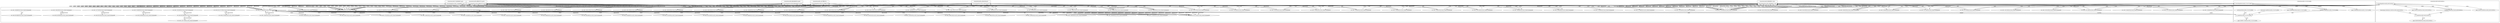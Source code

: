 digraph G {
	"10.1.80.1:48330#ServerID_OuterContainerID"->"1_fwatchdog#ServerID_76c96688d7-jrg4c"[ label="GET" ];
	"1_fwatchdog#ServerID_76c96688d7-jrg4c"->"10.1.80.1:48331#ServerID_OuterContainerID"[ label="RESPONSE" ];
	"10.1.80.1:48331#ServerID_OuterContainerID"->"1_fwatchdog#ServerID_76c96688d7-jrg4c"[ label="GET" ];
	"1_fwatchdog#ServerID_76c96688d7-jrg4c"->"10.1.80.1:48330#ServerID_OuterContainerID"[ label="RESPONSE" ];
	"10.1.80.1:33246#ServerID_OuterContainerID"->"1_fwatchdog#ServerID_6df85d7674-grtsk"[ label="GET" ];
	"1_fwatchdog#ServerID_6df85d7674-grtsk"->"10.1.80.1:33246#ServerID_OuterContainerID"[ label="RESPONSE" ];
	"10.1.80.1:33247#ServerID_OuterContainerID"->"1_fwatchdog#ServerID_6df85d7674-grtsk"[ label="GET" ];
	"1_fwatchdog#ServerID_6df85d7674-grtsk"->"10.1.80.1:33247#ServerID_OuterContainerID"[ label="RESPONSE" ];
	"10.1.80.1:38017#ServerID_OuterContainerID"->"1_fwatchdog#ServerID_8665dd9487-pw5j6"[ label="GET" ];
	"1_fwatchdog#ServerID_8665dd9487-pw5j6"->"10.1.80.1:38017#ServerID_OuterContainerID"[ label="RESPONSE" ];
	"10.1.80.1:38016#ServerID_OuterContainerID"->"1_fwatchdog#ServerID_8665dd9487-pw5j6"[ label="GET" ];
	"10.1.80.1:33214#ServerID_OuterContainerID"->"1_fwatchdog#ServerID_3113a7a2a86a"[ label="read" ];
	"1_fwatchdog#ServerID_3113a7a2a86a"->"10.1.80.1:33214#ServerID_OuterContainerID"[ label="write" ];
	"10.1.80.1:33216#ServerID_OuterContainerID"->"1_fwatchdog#ServerID_3113a7a2a86a"[ label="read" ];
	"1_fwatchdog#ServerID_3113a7a2a86a"->"10.1.80.1:33216#ServerID_OuterContainerID"[ label="write" ];
	"10.1.80.1:37984#ServerID_OuterContainerID"->"1_fwatchdog#ServerID_c5e73ff9475e"[ label="read" ];
	"10.1.80.1:37986#ServerID_OuterContainerID"->"1_fwatchdog#ServerID_c5e73ff9475e"[ label="read" ];
	"1_fwatchdog#ServerID_c5e73ff9475e"->"10.1.80.1:37986#ServerID_OuterContainerID"[ label="write" ];
	"10.1.80.1:55482#ServerID_OuterContainerID"->"1_fwatchdog#ServerID_9c632c9c841a"[ label="read" ];
	"1_fwatchdog#ServerID_c5e73ff9475e"->"10.1.80.1:37984#ServerID_OuterContainerID"[ label="write" ];
	"10.1.80.1:55484#ServerID_OuterContainerID"->"1_fwatchdog#ServerID_9c632c9c841a"[ label="read" ];
	"1_fwatchdog#ServerID_9c632c9c841a"->"10.1.80.1:55484#ServerID_OuterContainerID"[ label="write" ];
	"1_fwatchdog#ServerID_9c632c9c841a"->"10.1.80.1:55482#ServerID_OuterContainerID"[ label="write" ];
	"10.1.80.1:48331#ServerID_OuterContainerID"->"1_fwatchdog#ServerID_a29a01b54a18"[ label="read" ];
	"1_fwatchdog#ServerID_8665dd9487-pw5j6"->"10.1.80.1:38016#ServerID_OuterContainerID"[ label="RESPONSE" ];
	"10.1.80.1:55511#ServerID_OuterContainerID"->"1_fwatchdog#ServerID_5f846fd567-srhtc"[ label="GET" ];
	"1_fwatchdog#ServerID_5f846fd567-srhtc"->"10.1.80.1:55511#ServerID_OuterContainerID"[ label="RESPONSE" ];
	"10.1.80.1:55510#ServerID_OuterContainerID"->"1_fwatchdog#ServerID_5f846fd567-srhtc"[ label="GET" ];
	"1_fwatchdog#ServerID_5f846fd567-srhtc"->"10.1.80.1:55510#ServerID_OuterContainerID"[ label="RESPONSE" ];
	"10.1.80.1:48360#ServerID_OuterContainerID"->"1_fwatchdog#ServerID_76c96688d7-jrg4c"[ label="GET" ];
	"1_fwatchdog#ServerID_76c96688d7-jrg4c"->"10.1.80.1:48360#ServerID_OuterContainerID"[ label="RESPONSE" ];
	"10.1.80.1:48358#ServerID_OuterContainerID"->"1_fwatchdog#ServerID_76c96688d7-jrg4c"[ label="GET" ];
	"1_fwatchdog#ServerID_76c96688d7-jrg4c"->"10.1.80.1:48358#ServerID_OuterContainerID"[ label="RESPONSE" ];
	"10.1.80.247:50838#ServerID_OuterContainerID"->"1_fwatchdog#ServerID_6df85d7674-grtsk"[ label="POST" ];
	"1_fwatchdog#ServerID_6df85d7674-grtsk"->"gateway:8080#ServerID_OuterContainerID"[ label="POST" ];
	"1_fwatchdog#ServerID_6df85d7674-grtsk"->"10.1.80.247:8080#ServerID_OuterContainerID"[ label="POST" ];
	"10.1.80.247:45368#ServerID_OuterContainerID"->"1_fwatchdog#ServerID_5f846fd567-srhtc"[ label="POST" ];
	"1_fwatchdog#ServerID_5f846fd567-srhtc"->"10.1.80.247:45368#ServerID_OuterContainerID"[ label="RESPONSE" ];
	"10.1.80.247:8080#ServerID_OuterContainerID"->"1_fwatchdog#ServerID_6df85d7674-grtsk"[ label="RESPONSE" ];
	"gateway:8080#ServerID_OuterContainerID"->"1_fwatchdog#ServerID_6df85d7674-grtsk"[ label="RESPONSE" ];
	"1_fwatchdog#ServerID_6df85d7674-grtsk"->"10.1.80.247:50838#ServerID_OuterContainerID"[ label="RESPONSE" ];
	"10.1.80.247:50838#ServerID_OuterContainerID"->"1_fwatchdog#ServerID_6df85d7674-grtsk"[ label="POST" ];
	"1_fwatchdog#ServerID_6df85d7674-grtsk"->"gateway:8080#ServerID_OuterContainerID"[ label="POST" ];
	"1_fwatchdog#ServerID_6df85d7674-grtsk"->"10.1.80.247:8080#ServerID_OuterContainerID"[ label="POST" ];
	"10.1.80.247:45368#ServerID_OuterContainerID"->"1_fwatchdog#ServerID_5f846fd567-srhtc"[ label="POST" ];
	"1_fwatchdog#ServerID_5f846fd567-srhtc"->"10.1.80.247:45368#ServerID_OuterContainerID"[ label="RESPONSE" ];
	"10.1.80.247:8080#ServerID_OuterContainerID"->"1_fwatchdog#ServerID_6df85d7674-grtsk"[ label="RESPONSE" ];
	"gateway:8080#ServerID_OuterContainerID"->"1_fwatchdog#ServerID_6df85d7674-grtsk"[ label="RESPONSE" ];
	"1_fwatchdog#ServerID_6df85d7674-grtsk"->"10.1.80.247:50838#ServerID_OuterContainerID"[ label="RESPONSE" ];
	"10.1.80.247:50838#ServerID_OuterContainerID"->"1_fwatchdog#ServerID_6df85d7674-grtsk"[ label="POST" ];
	"1_fwatchdog#ServerID_6df85d7674-grtsk"->"gateway:8080#ServerID_OuterContainerID"[ label="POST" ];
	"1_fwatchdog#ServerID_6df85d7674-grtsk"->"10.1.80.247:8080#ServerID_OuterContainerID"[ label="POST" ];
	"10.1.80.247:45368#ServerID_OuterContainerID"->"1_fwatchdog#ServerID_5f846fd567-srhtc"[ label="POST" ];
	"1_fwatchdog#ServerID_5f846fd567-srhtc"->"10.1.80.247:45368#ServerID_OuterContainerID"[ label="RESPONSE" ];
	"10.1.80.247:8080#ServerID_OuterContainerID"->"1_fwatchdog#ServerID_6df85d7674-grtsk"[ label="RESPONSE" ];
	"gateway:8080#ServerID_OuterContainerID"->"1_fwatchdog#ServerID_6df85d7674-grtsk"[ label="RESPONSE" ];
	"1_fwatchdog#ServerID_6df85d7674-grtsk"->"10.1.80.247:50838#ServerID_OuterContainerID"[ label="RESPONSE" ];
	"10.1.80.247:50838#ServerID_OuterContainerID"->"1_fwatchdog#ServerID_6df85d7674-grtsk"[ label="POST" ];
	"1_fwatchdog#ServerID_6df85d7674-grtsk"->"gateway:8080#ServerID_OuterContainerID"[ label="POST" ];
	"1_fwatchdog#ServerID_6df85d7674-grtsk"->"10.1.80.247:8080#ServerID_OuterContainerID"[ label="POST" ];
	"10.1.80.247:45368#ServerID_OuterContainerID"->"1_fwatchdog#ServerID_5f846fd567-srhtc"[ label="POST" ];
	"1_fwatchdog#ServerID_5f846fd567-srhtc"->"10.1.80.247:45368#ServerID_OuterContainerID"[ label="RESPONSE" ];
	"gateway:8080#ServerID_OuterContainerID"->"1_fwatchdog#ServerID_6df85d7674-grtsk"[ label="RESPONSE" ];
	"10.1.80.247:8080#ServerID_OuterContainerID"->"1_fwatchdog#ServerID_6df85d7674-grtsk"[ label="RESPONSE" ];
	"1_fwatchdog#ServerID_6df85d7674-grtsk"->"10.1.80.247:50838#ServerID_OuterContainerID"[ label="RESPONSE" ];
	"10.1.80.247:50838#ServerID_OuterContainerID"->"1_fwatchdog#ServerID_6df85d7674-grtsk"[ label="POST" ];
	"1_fwatchdog#ServerID_6df85d7674-grtsk"->"gateway:8080#ServerID_OuterContainerID"[ label="POST" ];
	"1_fwatchdog#ServerID_6df85d7674-grtsk"->"10.1.80.247:8080#ServerID_OuterContainerID"[ label="POST" ];
	"10.1.80.247:45368#ServerID_OuterContainerID"->"1_fwatchdog#ServerID_5f846fd567-srhtc"[ label="POST" ];
	"1_fwatchdog#ServerID_5f846fd567-srhtc"->"10.1.80.247:45368#ServerID_OuterContainerID"[ label="RESPONSE" ];
	"10.1.80.247:8080#ServerID_OuterContainerID"->"1_fwatchdog#ServerID_6df85d7674-grtsk"[ label="RESPONSE" ];
	"gateway:8080#ServerID_OuterContainerID"->"1_fwatchdog#ServerID_6df85d7674-grtsk"[ label="RESPONSE" ];
	"1_fwatchdog#ServerID_6df85d7674-grtsk"->"10.1.80.247:50838#ServerID_OuterContainerID"[ label="RESPONSE" ];
	"10.1.80.247:50838#ServerID_OuterContainerID"->"1_fwatchdog#ServerID_6df85d7674-grtsk"[ label="POST" ];
	"1_fwatchdog#ServerID_6df85d7674-grtsk"->"gateway:8080#ServerID_OuterContainerID"[ label="POST" ];
	"1_fwatchdog#ServerID_6df85d7674-grtsk"->"10.1.80.247:8080#ServerID_OuterContainerID"[ label="POST" ];
	"10.1.80.247:45368#ServerID_OuterContainerID"->"1_fwatchdog#ServerID_5f846fd567-srhtc"[ label="POST" ];
	"1_fwatchdog#ServerID_5f846fd567-srhtc"->"10.1.80.247:45368#ServerID_OuterContainerID"[ label="RESPONSE" ];
	"10.1.80.247:8080#ServerID_OuterContainerID"->"1_fwatchdog#ServerID_6df85d7674-grtsk"[ label="RESPONSE" ];
	"gateway:8080#ServerID_OuterContainerID"->"1_fwatchdog#ServerID_6df85d7674-grtsk"[ label="RESPONSE" ];
	"1_fwatchdog#ServerID_6df85d7674-grtsk"->"10.1.80.247:50838#ServerID_OuterContainerID"[ label="RESPONSE" ];
	"10.1.80.247:50838#ServerID_OuterContainerID"->"1_fwatchdog#ServerID_6df85d7674-grtsk"[ label="POST" ];
	"1_fwatchdog#ServerID_6df85d7674-grtsk"->"gateway:8080#ServerID_OuterContainerID"[ label="POST" ];
	"1_fwatchdog#ServerID_6df85d7674-grtsk"->"10.1.80.247:8080#ServerID_OuterContainerID"[ label="POST" ];
	"10.1.80.247:45368#ServerID_OuterContainerID"->"1_fwatchdog#ServerID_5f846fd567-srhtc"[ label="POST" ];
	"1_fwatchdog#ServerID_5f846fd567-srhtc"->"10.1.80.247:45368#ServerID_OuterContainerID"[ label="RESPONSE" ];
	"10.1.80.247:8080#ServerID_OuterContainerID"->"1_fwatchdog#ServerID_6df85d7674-grtsk"[ label="RESPONSE" ];
	"gateway:8080#ServerID_OuterContainerID"->"1_fwatchdog#ServerID_6df85d7674-grtsk"[ label="RESPONSE" ];
	"1_fwatchdog#ServerID_6df85d7674-grtsk"->"10.1.80.247:50838#ServerID_OuterContainerID"[ label="RESPONSE" ];
	"10.1.80.1:33336#ServerID_OuterContainerID"->"1_fwatchdog#ServerID_6df85d7674-grtsk"[ label="GET" ];
	"1_fwatchdog#ServerID_6df85d7674-grtsk"->"10.1.80.1:33336#ServerID_OuterContainerID"[ label="RESPONSE" ];
	"10.1.80.1:33334#ServerID_OuterContainerID"->"1_fwatchdog#ServerID_6df85d7674-grtsk"[ label="GET" ];
	"1_fwatchdog#ServerID_6df85d7674-grtsk"->"10.1.80.1:33334#ServerID_OuterContainerID"[ label="RESPONSE" ];
	"10.1.80.247:50838#ServerID_OuterContainerID"->"1_fwatchdog#ServerID_6df85d7674-grtsk"[ label="POST" ];
	"1_fwatchdog#ServerID_6df85d7674-grtsk"->"gateway:8080#ServerID_OuterContainerID"[ label="POST" ];
	"1_fwatchdog#ServerID_6df85d7674-grtsk"->"10.1.80.247:8080#ServerID_OuterContainerID"[ label="POST" ];
	"10.1.80.247:45368#ServerID_OuterContainerID"->"1_fwatchdog#ServerID_5f846fd567-srhtc"[ label="POST" ];
	"1_fwatchdog#ServerID_5f846fd567-srhtc"->"10.1.80.247:45368#ServerID_OuterContainerID"[ label="RESPONSE" ];
	"10.1.80.247:8080#ServerID_OuterContainerID"->"1_fwatchdog#ServerID_6df85d7674-grtsk"[ label="RESPONSE" ];
	"gateway:8080#ServerID_OuterContainerID"->"1_fwatchdog#ServerID_6df85d7674-grtsk"[ label="RESPONSE" ];
	"1_fwatchdog#ServerID_6df85d7674-grtsk"->"10.1.80.247:50838#ServerID_OuterContainerID"[ label="RESPONSE" ];
	"10.1.80.1:38112#ServerID_OuterContainerID"->"1_fwatchdog#ServerID_8665dd9487-pw5j6"[ label="GET" ];
	"10.1.80.1:38113#ServerID_OuterContainerID"->"1_fwatchdog#ServerID_8665dd9487-pw5j6"[ label="GET" ];
	"1_fwatchdog#ServerID_8665dd9487-pw5j6"->"10.1.80.1:38112#ServerID_OuterContainerID"[ label="RESPONSE" ];
	"1_fwatchdog#ServerID_8665dd9487-pw5j6"->"10.1.80.1:38113#ServerID_OuterContainerID"[ label="RESPONSE" ];
	"10.1.80.247:50838#ServerID_OuterContainerID"->"1_fwatchdog#ServerID_6df85d7674-grtsk"[ label="POST" ];
	"1_fwatchdog#ServerID_6df85d7674-grtsk"->"gateway:8080#ServerID_OuterContainerID"[ label="POST" ];
	"1_fwatchdog#ServerID_6df85d7674-grtsk"->"10.1.80.247:8080#ServerID_OuterContainerID"[ label="POST" ];
	"10.1.80.247:45368#ServerID_OuterContainerID"->"1_fwatchdog#ServerID_5f846fd567-srhtc"[ label="POST" ];
	"1_fwatchdog#ServerID_5f846fd567-srhtc"->"10.1.80.247:45368#ServerID_OuterContainerID"[ label="RESPONSE" ];
	"10.1.80.247:8080#ServerID_OuterContainerID"->"1_fwatchdog#ServerID_6df85d7674-grtsk"[ label="RESPONSE" ];
	"gateway:8080#ServerID_OuterContainerID"->"1_fwatchdog#ServerID_6df85d7674-grtsk"[ label="RESPONSE" ];
	"1_fwatchdog#ServerID_6df85d7674-grtsk"->"10.1.80.247:50838#ServerID_OuterContainerID"[ label="RESPONSE" ];
	"10.1.80.247:50838#ServerID_OuterContainerID"->"1_fwatchdog#ServerID_6df85d7674-grtsk"[ label="POST" ];
	"1_fwatchdog#ServerID_6df85d7674-grtsk"->"gateway:8080#ServerID_OuterContainerID"[ label="POST" ];
	"1_fwatchdog#ServerID_6df85d7674-grtsk"->"10.1.80.247:8080#ServerID_OuterContainerID"[ label="POST" ];
	"10.1.80.247:45368#ServerID_OuterContainerID"->"1_fwatchdog#ServerID_5f846fd567-srhtc"[ label="POST" ];
	"1_fwatchdog#ServerID_5f846fd567-srhtc"->"10.1.80.247:45368#ServerID_OuterContainerID"[ label="RESPONSE" ];
	"10.1.80.247:8080#ServerID_OuterContainerID"->"1_fwatchdog#ServerID_6df85d7674-grtsk"[ label="RESPONSE" ];
	"gateway:8080#ServerID_OuterContainerID"->"1_fwatchdog#ServerID_6df85d7674-grtsk"[ label="RESPONSE" ];
	"1_fwatchdog#ServerID_6df85d7674-grtsk"->"10.1.80.247:50838#ServerID_OuterContainerID"[ label="RESPONSE" ];
	"10.1.80.247:50838#ServerID_OuterContainerID"->"1_fwatchdog#ServerID_6df85d7674-grtsk"[ label="POST" ];
	"1_fwatchdog#ServerID_6df85d7674-grtsk"->"gateway:8080#ServerID_OuterContainerID"[ label="POST" ];
	"1_fwatchdog#ServerID_6df85d7674-grtsk"->"10.1.80.247:8080#ServerID_OuterContainerID"[ label="POST" ];
	"10.1.80.247:45368#ServerID_OuterContainerID"->"1_fwatchdog#ServerID_5f846fd567-srhtc"[ label="POST" ];
	"1_fwatchdog#ServerID_5f846fd567-srhtc"->"10.1.80.247:45368#ServerID_OuterContainerID"[ label="RESPONSE" ];
	"10.1.80.247:8080#ServerID_OuterContainerID"->"1_fwatchdog#ServerID_6df85d7674-grtsk"[ label="RESPONSE" ];
	"gateway:8080#ServerID_OuterContainerID"->"1_fwatchdog#ServerID_6df85d7674-grtsk"[ label="RESPONSE" ];
	"1_fwatchdog#ServerID_6df85d7674-grtsk"->"10.1.80.247:50838#ServerID_OuterContainerID"[ label="RESPONSE" ];
	"10.1.80.1:55632#ServerID_OuterContainerID"->"1_fwatchdog#ServerID_5f846fd567-srhtc"[ label="GET" ];
	"10.1.80.1:55630#ServerID_OuterContainerID"->"1_fwatchdog#ServerID_5f846fd567-srhtc"[ label="GET" ];
	"1_fwatchdog#ServerID_5f846fd567-srhtc"->"10.1.80.1:55632#ServerID_OuterContainerID"[ label="RESPONSE" ];
	"1_fwatchdog#ServerID_5f846fd567-srhtc"->"10.1.80.1:55630#ServerID_OuterContainerID"[ label="RESPONSE" ];
	"10.1.80.247:50838#ServerID_OuterContainerID"->"1_fwatchdog#ServerID_6df85d7674-grtsk"[ label="POST" ];
	"1_fwatchdog#ServerID_6df85d7674-grtsk"->"gateway:8080#ServerID_OuterContainerID"[ label="POST" ];
	"1_fwatchdog#ServerID_6df85d7674-grtsk"->"10.1.80.247:8080#ServerID_OuterContainerID"[ label="POST" ];
	"10.1.80.247:45368#ServerID_OuterContainerID"->"1_fwatchdog#ServerID_5f846fd567-srhtc"[ label="POST" ];
	"1_fwatchdog#ServerID_5f846fd567-srhtc"->"10.1.80.247:45368#ServerID_OuterContainerID"[ label="RESPONSE" ];
	"10.1.80.247:8080#ServerID_OuterContainerID"->"1_fwatchdog#ServerID_6df85d7674-grtsk"[ label="RESPONSE" ];
	"gateway:8080#ServerID_OuterContainerID"->"1_fwatchdog#ServerID_6df85d7674-grtsk"[ label="RESPONSE" ];
	"1_fwatchdog#ServerID_6df85d7674-grtsk"->"10.1.80.247:50838#ServerID_OuterContainerID"[ label="RESPONSE" ];
	"10.1.80.247:50838#ServerID_OuterContainerID"->"1_fwatchdog#ServerID_6df85d7674-grtsk"[ label="POST" ];
	"1_fwatchdog#ServerID_6df85d7674-grtsk"->"gateway:8080#ServerID_OuterContainerID"[ label="POST" ];
	"1_fwatchdog#ServerID_6df85d7674-grtsk"->"10.1.80.247:8080#ServerID_OuterContainerID"[ label="POST" ];
	"10.1.80.247:45368#ServerID_OuterContainerID"->"1_fwatchdog#ServerID_5f846fd567-srhtc"[ label="POST" ];
	"1_fwatchdog#ServerID_5f846fd567-srhtc"->"10.1.80.247:45368#ServerID_OuterContainerID"[ label="RESPONSE" ];
	"10.1.80.247:8080#ServerID_OuterContainerID"->"1_fwatchdog#ServerID_6df85d7674-grtsk"[ label="RESPONSE" ];
	"gateway:8080#ServerID_OuterContainerID"->"1_fwatchdog#ServerID_6df85d7674-grtsk"[ label="RESPONSE" ];
	"1_fwatchdog#ServerID_6df85d7674-grtsk"->"10.1.80.247:50838#ServerID_OuterContainerID"[ label="RESPONSE" ];
	"10.1.80.247:50838#ServerID_OuterContainerID"->"1_fwatchdog#ServerID_6df85d7674-grtsk"[ label="POST" ];
	"1_fwatchdog#ServerID_6df85d7674-grtsk"->"gateway:8080#ServerID_OuterContainerID"[ label="POST" ];
	"1_fwatchdog#ServerID_6df85d7674-grtsk"->"10.1.80.247:8080#ServerID_OuterContainerID"[ label="POST" ];
	"10.1.80.247:45368#ServerID_OuterContainerID"->"1_fwatchdog#ServerID_5f846fd567-srhtc"[ label="POST" ];
	"1_fwatchdog#ServerID_5f846fd567-srhtc"->"10.1.80.247:45368#ServerID_OuterContainerID"[ label="RESPONSE" ];
	"10.1.80.247:8080#ServerID_OuterContainerID"->"1_fwatchdog#ServerID_6df85d7674-grtsk"[ label="RESPONSE" ];
	"gateway:8080#ServerID_OuterContainerID"->"1_fwatchdog#ServerID_6df85d7674-grtsk"[ label="RESPONSE" ];
	"1_fwatchdog#ServerID_6df85d7674-grtsk"->"10.1.80.247:50838#ServerID_OuterContainerID"[ label="RESPONSE" ];
	"10.1.80.247:50838#ServerID_OuterContainerID"->"1_fwatchdog#ServerID_6df85d7674-grtsk"[ label="POST" ];
	"1_fwatchdog#ServerID_6df85d7674-grtsk"->"gateway:8080#ServerID_OuterContainerID"[ label="POST" ];
	"1_fwatchdog#ServerID_6df85d7674-grtsk"->"10.1.80.247:8080#ServerID_OuterContainerID"[ label="POST" ];
	"10.1.80.247:45368#ServerID_OuterContainerID"->"1_fwatchdog#ServerID_5f846fd567-srhtc"[ label="POST" ];
	"1_fwatchdog#ServerID_5f846fd567-srhtc"->"10.1.80.247:45368#ServerID_OuterContainerID"[ label="RESPONSE" ];
	"10.1.80.247:8080#ServerID_OuterContainerID"->"1_fwatchdog#ServerID_6df85d7674-grtsk"[ label="RESPONSE" ];
	"gateway:8080#ServerID_OuterContainerID"->"1_fwatchdog#ServerID_6df85d7674-grtsk"[ label="RESPONSE" ];
	"1_fwatchdog#ServerID_6df85d7674-grtsk"->"10.1.80.247:50838#ServerID_OuterContainerID"[ label="RESPONSE" ];
	"10.1.80.1:48515#ServerID_OuterContainerID"->"1_fwatchdog#ServerID_76c96688d7-jrg4c"[ label="GET" ];
	"10.1.80.1:48514#ServerID_OuterContainerID"->"1_fwatchdog#ServerID_76c96688d7-jrg4c"[ label="GET" ];
	"1_fwatchdog#ServerID_76c96688d7-jrg4c"->"10.1.80.1:48514#ServerID_OuterContainerID"[ label="RESPONSE" ];
	"1_fwatchdog#ServerID_76c96688d7-jrg4c"->"10.1.80.1:48515#ServerID_OuterContainerID"[ label="RESPONSE" ];
	"10.1.80.247:50838#ServerID_OuterContainerID"->"1_fwatchdog#ServerID_6df85d7674-grtsk"[ label="POST" ];
	"1_fwatchdog#ServerID_6df85d7674-grtsk"->"gateway:8080#ServerID_OuterContainerID"[ label="POST" ];
	"1_fwatchdog#ServerID_6df85d7674-grtsk"->"10.1.80.247:8080#ServerID_OuterContainerID"[ label="POST" ];
	"10.1.80.247:45368#ServerID_OuterContainerID"->"1_fwatchdog#ServerID_5f846fd567-srhtc"[ label="POST" ];
	"1_fwatchdog#ServerID_5f846fd567-srhtc"->"10.1.80.247:45368#ServerID_OuterContainerID"[ label="RESPONSE" ];
	"10.1.80.247:8080#ServerID_OuterContainerID"->"1_fwatchdog#ServerID_6df85d7674-grtsk"[ label="RESPONSE" ];
	"gateway:8080#ServerID_OuterContainerID"->"1_fwatchdog#ServerID_6df85d7674-grtsk"[ label="RESPONSE" ];
	"1_fwatchdog#ServerID_6df85d7674-grtsk"->"10.1.80.247:50838#ServerID_OuterContainerID"[ label="RESPONSE" ];
	"10.1.80.247:50838#ServerID_OuterContainerID"->"1_fwatchdog#ServerID_6df85d7674-grtsk"[ label="POST" ];
	"1_fwatchdog#ServerID_6df85d7674-grtsk"->"gateway:8080#ServerID_OuterContainerID"[ label="POST" ];
	"1_fwatchdog#ServerID_6df85d7674-grtsk"->"10.1.80.247:8080#ServerID_OuterContainerID"[ label="POST" ];
	"10.1.80.247:45368#ServerID_OuterContainerID"->"1_fwatchdog#ServerID_5f846fd567-srhtc"[ label="POST" ];
	"1_fwatchdog#ServerID_5f846fd567-srhtc"->"10.1.80.247:45368#ServerID_OuterContainerID"[ label="RESPONSE" ];
	"10.1.80.247:8080#ServerID_OuterContainerID"->"1_fwatchdog#ServerID_6df85d7674-grtsk"[ label="RESPONSE" ];
	"gateway:8080#ServerID_OuterContainerID"->"1_fwatchdog#ServerID_6df85d7674-grtsk"[ label="RESPONSE" ];
	"1_fwatchdog#ServerID_6df85d7674-grtsk"->"10.1.80.247:50838#ServerID_OuterContainerID"[ label="RESPONSE" ];
	"10.1.80.247:50838#ServerID_OuterContainerID"->"1_fwatchdog#ServerID_6df85d7674-grtsk"[ label="POST" ];
	"1_fwatchdog#ServerID_6df85d7674-grtsk"->"gateway:8080#ServerID_OuterContainerID"[ label="POST" ];
	"1_fwatchdog#ServerID_6df85d7674-grtsk"->"10.1.80.247:8080#ServerID_OuterContainerID"[ label="POST" ];
	"10.1.80.247:45368#ServerID_OuterContainerID"->"1_fwatchdog#ServerID_5f846fd567-srhtc"[ label="POST" ];
	"1_fwatchdog#ServerID_5f846fd567-srhtc"->"10.1.80.247:45368#ServerID_OuterContainerID"[ label="RESPONSE" ];
	"10.1.80.247:8080#ServerID_OuterContainerID"->"1_fwatchdog#ServerID_6df85d7674-grtsk"[ label="RESPONSE" ];
	"gateway:8080#ServerID_OuterContainerID"->"1_fwatchdog#ServerID_6df85d7674-grtsk"[ label="RESPONSE" ];
	"1_fwatchdog#ServerID_6df85d7674-grtsk"->"10.1.80.247:50838#ServerID_OuterContainerID"[ label="RESPONSE" ];
	"10.1.80.247:50838#ServerID_OuterContainerID"->"1_fwatchdog#ServerID_6df85d7674-grtsk"[ label="POST" ];
	"1_fwatchdog#ServerID_6df85d7674-grtsk"->"gateway:8080#ServerID_OuterContainerID"[ label="POST" ];
	"1_fwatchdog#ServerID_6df85d7674-grtsk"->"10.1.80.247:8080#ServerID_OuterContainerID"[ label="POST" ];
	"10.1.80.247:45368#ServerID_OuterContainerID"->"1_fwatchdog#ServerID_5f846fd567-srhtc"[ label="POST" ];
	"1_fwatchdog#ServerID_5f846fd567-srhtc"->"10.1.80.247:45368#ServerID_OuterContainerID"[ label="RESPONSE" ];
	"10.1.80.247:8080#ServerID_OuterContainerID"->"1_fwatchdog#ServerID_6df85d7674-grtsk"[ label="RESPONSE" ];
	"gateway:8080#ServerID_OuterContainerID"->"1_fwatchdog#ServerID_6df85d7674-grtsk"[ label="RESPONSE" ];
	"1_fwatchdog#ServerID_6df85d7674-grtsk"->"10.1.80.247:50838#ServerID_OuterContainerID"[ label="RESPONSE" ];
	"10.1.80.1:33462#ServerID_OuterContainerID"->"1_fwatchdog#ServerID_6df85d7674-grtsk"[ label="GET" ];
	"10.1.80.1:33464#ServerID_OuterContainerID"->"1_fwatchdog#ServerID_6df85d7674-grtsk"[ label="GET" ];
	"1_fwatchdog#ServerID_6df85d7674-grtsk"->"10.1.80.1:33462#ServerID_OuterContainerID"[ label="RESPONSE" ];
	"1_fwatchdog#ServerID_6df85d7674-grtsk"->"10.1.80.1:33464#ServerID_OuterContainerID"[ label="RESPONSE" ];
	"1_fwatchdog#ServerID_8665dd9487-pw5j6"->"10.1.80.1:38233#ServerID_OuterContainerID"[ label="RESPONSE" ];
	"10.1.80.1:38233#ServerID_OuterContainerID"->"1_fwatchdog#ServerID_8665dd9487-pw5j6"[ label="GET" ];
	"10.1.80.1:38232#ServerID_OuterContainerID"->"1_fwatchdog#ServerID_8665dd9487-pw5j6"[ label="GET" ];
	"1_fwatchdog#ServerID_8665dd9487-pw5j6"->"10.1.80.1:38232#ServerID_OuterContainerID"[ label="RESPONSE" ];
	"10.1.80.1:55730#ServerID_OuterContainerID"->"1_fwatchdog#ServerID_5f846fd567-srhtc"[ label="GET" ];
	"1_fwatchdog#ServerID_5f846fd567-srhtc"->"10.1.80.1:55730#ServerID_OuterContainerID"[ label="RESPONSE" ];
	"10.1.80.1:55728#ServerID_OuterContainerID"->"1_fwatchdog#ServerID_5f846fd567-srhtc"[ label="GET" ];
	"1_fwatchdog#ServerID_5f846fd567-srhtc"->"10.1.80.1:55728#ServerID_OuterContainerID"[ label="RESPONSE" ];
	"10.1.80.1:48580#ServerID_OuterContainerID"->"1_fwatchdog#ServerID_76c96688d7-jrg4c"[ label="GET" ];
	"1_fwatchdog#ServerID_76c96688d7-jrg4c"->"10.1.80.1:48580#ServerID_OuterContainerID"[ label="RESPONSE" ];
	"10.1.80.1:48581#ServerID_OuterContainerID"->"1_fwatchdog#ServerID_76c96688d7-jrg4c"[ label="GET" ];
	"1_fwatchdog#ServerID_76c96688d7-jrg4c"->"10.1.80.1:48581#ServerID_OuterContainerID"[ label="RESPONSE" ];
	"10.1.80.1:33490#ServerID_OuterContainerID"->"1_fwatchdog#ServerID_6df85d7674-grtsk"[ label="GET" ];
	"1_fwatchdog#ServerID_6df85d7674-grtsk"->"10.1.80.1:33490#ServerID_OuterContainerID"[ label="RESPONSE" ];
	"10.1.80.1:33491#ServerID_OuterContainerID"->"1_fwatchdog#ServerID_6df85d7674-grtsk"[ label="GET" ];
	"1_fwatchdog#ServerID_6df85d7674-grtsk"->"10.1.80.1:33491#ServerID_OuterContainerID"[ label="RESPONSE" ];
	"10.1.80.1:38260#ServerID_OuterContainerID"->"1_fwatchdog#ServerID_8665dd9487-pw5j6"[ label="GET" ];
	"1_fwatchdog#ServerID_8665dd9487-pw5j6"->"10.1.80.1:38260#ServerID_OuterContainerID"[ label="RESPONSE" ];
	"10.1.80.1:38261#ServerID_OuterContainerID"->"1_fwatchdog#ServerID_8665dd9487-pw5j6"[ label="GET" ];
	"1_fwatchdog#ServerID_8665dd9487-pw5j6"->"10.1.80.1:38261#ServerID_OuterContainerID"[ label="RESPONSE" ];
	"10.1.80.1:55754#ServerID_OuterContainerID"->"1_fwatchdog#ServerID_5f846fd567-srhtc"[ label="GET" ];
	"10.1.80.1:55755#ServerID_OuterContainerID"->"1_fwatchdog#ServerID_5f846fd567-srhtc"[ label="GET" ];
	"1_fwatchdog#ServerID_5f846fd567-srhtc"->"10.1.80.1:55755#ServerID_OuterContainerID"[ label="RESPONSE" ];
	"1_fwatchdog#ServerID_5f846fd567-srhtc"->"10.1.80.1:55754#ServerID_OuterContainerID"[ label="RESPONSE" ];
	"10.1.80.1:48602#ServerID_OuterContainerID"->"1_fwatchdog#ServerID_76c96688d7-jrg4c"[ label="GET" ];
	"1_fwatchdog#ServerID_76c96688d7-jrg4c"->"10.1.80.1:48602#ServerID_OuterContainerID"[ label="RESPONSE" ];
	"10.1.80.1:48603#ServerID_OuterContainerID"->"1_fwatchdog#ServerID_76c96688d7-jrg4c"[ label="GET" ];
	"1_fwatchdog#ServerID_76c96688d7-jrg4c"->"10.1.80.1:48603#ServerID_OuterContainerID"[ label="RESPONSE" ];
	"10.1.80.1:33514#ServerID_OuterContainerID"->"1_fwatchdog#ServerID_6df85d7674-grtsk"[ label="GET" ];
	"10.1.80.1:33516#ServerID_OuterContainerID"->"1_fwatchdog#ServerID_6df85d7674-grtsk"[ label="GET" ];
	"1_fwatchdog#ServerID_6df85d7674-grtsk"->"10.1.80.1:33514#ServerID_OuterContainerID"[ label="RESPONSE" ];
	"1_fwatchdog#ServerID_6df85d7674-grtsk"->"10.1.80.1:33516#ServerID_OuterContainerID"[ label="RESPONSE" ];
	"1_fwatchdog#ServerID_8665dd9487-pw5j6"->"10.1.80.1:38286#ServerID_OuterContainerID"[ label="RESPONSE" ];
	"10.1.80.1:38286#ServerID_OuterContainerID"->"1_fwatchdog#ServerID_8665dd9487-pw5j6"[ label="GET" ];
	"10.1.80.1:38284#ServerID_OuterContainerID"->"1_fwatchdog#ServerID_8665dd9487-pw5j6"[ label="GET" ];
	"1_fwatchdog#ServerID_8665dd9487-pw5j6"->"10.1.80.1:38284#ServerID_OuterContainerID"[ label="RESPONSE" ];
	"1_fwatchdog#ServerID_a29a01b54a18"->"10.1.80.1:48331#ServerID_OuterContainerID"[ label="write" ];
	"10.1.80.1:48330#ServerID_OuterContainerID"->"1_fwatchdog#ServerID_a29a01b54a18"[ label="read" ];
	"1_fwatchdog#ServerID_a29a01b54a18"->"10.1.80.1:48330#ServerID_OuterContainerID"[ label="write" ];
	"10.1.80.1:33247#ServerID_OuterContainerID"->"1_fwatchdog#ServerID_3113a7a2a86a"[ label="read" ];
	"10.1.80.1:33246#ServerID_OuterContainerID"->"1_fwatchdog#ServerID_3113a7a2a86a"[ label="read" ];
	"1_fwatchdog#ServerID_3113a7a2a86a"->"10.1.80.1:33246#ServerID_OuterContainerID"[ label="write" ];
	"1_fwatchdog#ServerID_3113a7a2a86a"->"10.1.80.1:33247#ServerID_OuterContainerID"[ label="write" ];
	"10.1.80.1:38017#ServerID_OuterContainerID"->"1_fwatchdog#ServerID_c5e73ff9475e"[ label="read" ];
	"1_fwatchdog#ServerID_c5e73ff9475e"->"10.1.80.1:38017#ServerID_OuterContainerID"[ label="write" ];
	"10.1.80.1:38016#ServerID_OuterContainerID"->"1_fwatchdog#ServerID_c5e73ff9475e"[ label="read" ];
	"1_fwatchdog#ServerID_c5e73ff9475e"->"10.1.80.1:38016#ServerID_OuterContainerID"[ label="write" ];
	"10.1.80.1:55511#ServerID_OuterContainerID"->"1_fwatchdog#ServerID_9c632c9c841a"[ label="read" ];
	"1_fwatchdog#ServerID_9c632c9c841a"->"10.1.80.1:55511#ServerID_OuterContainerID"[ label="write" ];
	"10.1.80.1:55510#ServerID_OuterContainerID"->"1_fwatchdog#ServerID_9c632c9c841a"[ label="read" ];
	"1_fwatchdog#ServerID_9c632c9c841a"->"10.1.80.1:55510#ServerID_OuterContainerID"[ label="write" ];
	"10.1.80.1:48358#ServerID_OuterContainerID"->"1_fwatchdog#ServerID_a29a01b54a18"[ label="read" ];
	"10.1.80.1:48360#ServerID_OuterContainerID"->"1_fwatchdog#ServerID_a29a01b54a18"[ label="read" ];
	"1_fwatchdog#ServerID_a29a01b54a18"->"10.1.80.1:48360#ServerID_OuterContainerID"[ label="write" ];
	"1_fwatchdog#ServerID_a29a01b54a18"->"10.1.80.1:48358#ServerID_OuterContainerID"[ label="write" ];
	"10.1.80.247:50838#ServerID_OuterContainerID"->"1_fwatchdog#ServerID_3113a7a2a86a"[ label="read" ];
	"1_fwatchdog#ServerID_3113a7a2a86a"->"pipe:[239996962]#ServerID_3113a7a2a86a"[ label="write" ];
	"1_fwatchdog#ServerID_3113a7a2a86a"->"localhost:3000#ServerID_3113a7a2a86a"[ label="connect" ];
	"localhost:3000#ServerID_3113a7a2a86a"->"1_fwatchdog#ServerID_3113a7a2a86a"[ label="read" ];
	"localhost:3000#ServerID_3113a7a2a86a"->"12_node#ServerID_3113a7a2a86a"[ label="read" ];
	"1_fwatchdog#ServerID_3113a7a2a86a"->"localhost:3000#ServerID_3113a7a2a86a"[ label="write" ];
	"12_node#ServerID_3113a7a2a86a"->"pipe:[239997133]#ServerID_3113a7a2a86a"[ label="write" ];
	"/etc/hosts#ServerID_3113a7a2a86a"->"12_node#ServerID_3113a7a2a86a"[ label="read" ];
	"12_node#ServerID_3113a7a2a86a"->"10.152.183.10:53#ServerID_OuterContainerID"[ label="sendto" ];
	"/etc/resolv.conf#ServerID_3113a7a2a86a"->"12_node#ServerID_3113a7a2a86a"[ label="read" ];
	"10.152.183.10:53#ServerID_OuterContainerID"->"12_node#ServerID_3113a7a2a86a"[ label="recvfrom" ];
	"10.1.80.247:45368#ServerID_OuterContainerID"->"1_fwatchdog#ServerID_9c632c9c841a"[ label="read" ];
	"1_fwatchdog#ServerID_9c632c9c841a"->"pipe:[240002548]#ServerID_9c632c9c841a"[ label="write" ];
	"12_node#ServerID_3113a7a2a86a"->"gateway:8080#ServerID_OuterContainerID"[ label="connect" ];
	"1_fwatchdog#ServerID_9c632c9c841a"->"localhost:3000#ServerID_9c632c9c841a"[ label="connect" ];
	"localhost:3000#ServerID_9c632c9c841a"->"1_fwatchdog#ServerID_9c632c9c841a"[ label="read" ];
	"localhost:3000#ServerID_9c632c9c841a"->"10_node#ServerID_9c632c9c841a"[ label="read" ];
	"1_fwatchdog#ServerID_9c632c9c841a"->"localhost:3000#ServerID_9c632c9c841a"[ label="write" ];
	"10_node#ServerID_9c632c9c841a"->"pipe:[240003666]#ServerID_9c632c9c841a"[ label="write" ];
	"1_fwatchdog#ServerID_9c632c9c841a"->"pipe:[240002549]#ServerID_9c632c9c841a"[ label="write" ];
	"1_fwatchdog#ServerID_9c632c9c841a"->"10.1.80.247:45368#ServerID_OuterContainerID"[ label="write" ];
	"gateway:8080#ServerID_OuterContainerID"->"12_node#ServerID_3113a7a2a86a"[ label="read" ];
	"1_fwatchdog#ServerID_3113a7a2a86a"->"pipe:[239996963]#ServerID_3113a7a2a86a"[ label="write" ];
	"1_fwatchdog#ServerID_3113a7a2a86a"->"10.1.80.247:50838#ServerID_OuterContainerID"[ label="write" ];
	"10.1.80.1:33336#ServerID_OuterContainerID"->"1_fwatchdog#ServerID_3113a7a2a86a"[ label="read" ];
	"10.1.80.1:33334#ServerID_OuterContainerID"->"1_fwatchdog#ServerID_3113a7a2a86a"[ label="read" ];
	"1_fwatchdog#ServerID_3113a7a2a86a"->"10.1.80.1:33336#ServerID_OuterContainerID"[ label="write" ];
	"1_fwatchdog#ServerID_3113a7a2a86a"->"10.1.80.1:33334#ServerID_OuterContainerID"[ label="write" ];
	"10.1.80.1:38112#ServerID_OuterContainerID"->"1_fwatchdog#ServerID_c5e73ff9475e"[ label="read" ];
	"10.1.80.1:38113#ServerID_OuterContainerID"->"1_fwatchdog#ServerID_c5e73ff9475e"[ label="read" ];
	"1_fwatchdog#ServerID_c5e73ff9475e"->"10.1.80.1:38113#ServerID_OuterContainerID"[ label="write" ];
	"1_fwatchdog#ServerID_c5e73ff9475e"->"10.1.80.1:38112#ServerID_OuterContainerID"[ label="write" ];
	"10.1.80.1:55630#ServerID_OuterContainerID"->"1_fwatchdog#ServerID_9c632c9c841a"[ label="read" ];
	"10.1.80.1:55632#ServerID_OuterContainerID"->"1_fwatchdog#ServerID_9c632c9c841a"[ label="read" ];
	"1_fwatchdog#ServerID_9c632c9c841a"->"10.1.80.1:55630#ServerID_OuterContainerID"[ label="write" ];
	"1_fwatchdog#ServerID_9c632c9c841a"->"10.1.80.1:55632#ServerID_OuterContainerID"[ label="write" ];
	"10.1.80.1:48514#ServerID_OuterContainerID"->"1_fwatchdog#ServerID_a29a01b54a18"[ label="read" ];
	"1_fwatchdog#ServerID_a29a01b54a18"->"10.1.80.1:48515#ServerID_OuterContainerID"[ label="write" ];
	"1_fwatchdog#ServerID_a29a01b54a18"->"10.1.80.1:48514#ServerID_OuterContainerID"[ label="write" ];
	"10.1.80.1:48515#ServerID_OuterContainerID"->"1_fwatchdog#ServerID_a29a01b54a18"[ label="read" ];
	"/home/app/credentials.txt#ServerID_9c632c9c841a"->"10_node#ServerID_9c632c9c841a"[ label="read" ];
	"10.1.80.1:33462#ServerID_OuterContainerID"->"1_fwatchdog#ServerID_3113a7a2a86a"[ label="read" ];
	"1_fwatchdog#ServerID_3113a7a2a86a"->"10.1.80.1:33462#ServerID_OuterContainerID"[ label="write" ];
	"1_fwatchdog#ServerID_3113a7a2a86a"->"10.1.80.1:33464#ServerID_OuterContainerID"[ label="write" ];
	"10.1.80.1:33464#ServerID_OuterContainerID"->"1_fwatchdog#ServerID_3113a7a2a86a"[ label="read" ];
	"10.1.80.1:38233#ServerID_OuterContainerID"->"1_fwatchdog#ServerID_c5e73ff9475e"[ label="read" ];
	"10.1.80.1:38232#ServerID_OuterContainerID"->"1_fwatchdog#ServerID_c5e73ff9475e"[ label="read" ];
	"1_fwatchdog#ServerID_c5e73ff9475e"->"10.1.80.1:38233#ServerID_OuterContainerID"[ label="write" ];
	"1_fwatchdog#ServerID_c5e73ff9475e"->"10.1.80.1:38232#ServerID_OuterContainerID"[ label="write" ];
	"10.1.80.1:55730#ServerID_OuterContainerID"->"1_fwatchdog#ServerID_9c632c9c841a"[ label="read" ];
	"10.1.80.1:55728#ServerID_OuterContainerID"->"1_fwatchdog#ServerID_9c632c9c841a"[ label="read" ];
	"1_fwatchdog#ServerID_9c632c9c841a"->"10.1.80.1:55730#ServerID_OuterContainerID"[ label="write" ];
	"1_fwatchdog#ServerID_9c632c9c841a"->"10.1.80.1:55728#ServerID_OuterContainerID"[ label="write" ];
	"10.1.80.1:48580#ServerID_OuterContainerID"->"1_fwatchdog#ServerID_a29a01b54a18"[ label="read" ];
	"10.1.80.1:48581#ServerID_OuterContainerID"->"1_fwatchdog#ServerID_a29a01b54a18"[ label="read" ];
	"1_fwatchdog#ServerID_a29a01b54a18"->"10.1.80.1:48580#ServerID_OuterContainerID"[ label="write" ];
	"1_fwatchdog#ServerID_a29a01b54a18"->"10.1.80.1:48581#ServerID_OuterContainerID"[ label="write" ];
	"10.1.80.1:33490#ServerID_OuterContainerID"->"1_fwatchdog#ServerID_3113a7a2a86a"[ label="read" ];
	"10.1.80.1:33491#ServerID_OuterContainerID"->"1_fwatchdog#ServerID_3113a7a2a86a"[ label="read" ];
	"1_fwatchdog#ServerID_3113a7a2a86a"->"10.1.80.1:33490#ServerID_OuterContainerID"[ label="write" ];
	"1_fwatchdog#ServerID_3113a7a2a86a"->"10.1.80.1:33491#ServerID_OuterContainerID"[ label="write" ];
	"10.1.80.1:38260#ServerID_OuterContainerID"->"1_fwatchdog#ServerID_c5e73ff9475e"[ label="read" ];
	"10.1.80.1:38261#ServerID_OuterContainerID"->"1_fwatchdog#ServerID_c5e73ff9475e"[ label="read" ];
	"1_fwatchdog#ServerID_c5e73ff9475e"->"10.1.80.1:38260#ServerID_OuterContainerID"[ label="write" ];
	"10.1.80.1:55754#ServerID_OuterContainerID"->"1_fwatchdog#ServerID_9c632c9c841a"[ label="read" ];
	"1_fwatchdog#ServerID_c5e73ff9475e"->"10.1.80.1:38261#ServerID_OuterContainerID"[ label="write" ];
	"1_fwatchdog#ServerID_9c632c9c841a"->"10.1.80.1:55754#ServerID_OuterContainerID"[ label="write" ];
	"1_fwatchdog#ServerID_9c632c9c841a"->"10.1.80.1:55755#ServerID_OuterContainerID"[ label="write" ];
	"10.1.80.1:55755#ServerID_OuterContainerID"->"1_fwatchdog#ServerID_9c632c9c841a"[ label="read" ];
	"10.1.80.1:48602#ServerID_OuterContainerID"->"1_fwatchdog#ServerID_a29a01b54a18"[ label="read" ];
	"10.1.80.1:48603#ServerID_OuterContainerID"->"1_fwatchdog#ServerID_a29a01b54a18"[ label="read" ];
	"1_fwatchdog#ServerID_a29a01b54a18"->"10.1.80.1:48602#ServerID_OuterContainerID"[ label="write" ];
	"1_fwatchdog#ServerID_a29a01b54a18"->"10.1.80.1:48603#ServerID_OuterContainerID"[ label="write" ];
	"10.1.80.1:33514#ServerID_OuterContainerID"->"1_fwatchdog#ServerID_3113a7a2a86a"[ label="read" ];
	"10.1.80.1:33516#ServerID_OuterContainerID"->"1_fwatchdog#ServerID_3113a7a2a86a"[ label="read" ];
	"1_fwatchdog#ServerID_3113a7a2a86a"->"10.1.80.1:33514#ServerID_OuterContainerID"[ label="write" ];
	"1_fwatchdog#ServerID_3113a7a2a86a"->"10.1.80.1:33516#ServerID_OuterContainerID"[ label="write" ];
	"10.1.80.1:38286#ServerID_OuterContainerID"->"1_fwatchdog#ServerID_c5e73ff9475e"[ label="read" ];
	"10.1.80.1:38284#ServerID_OuterContainerID"->"1_fwatchdog#ServerID_c5e73ff9475e"[ label="read" ];
	"1_fwatchdog#ServerID_c5e73ff9475e"->"10.1.80.1:38286#ServerID_OuterContainerID"[ label="write" ];
	"1_fwatchdog#ServerID_c5e73ff9475e"->"10.1.80.1:38284#ServerID_OuterContainerID"[ label="write" ];
	"10.1.80.1:49392#ServerID_OuterContainerID"->"10.1.80.247:8080#ServerID_OuterContainerID"[ label="GET" ];
	"10.1.80.243:52274#ServerID_OuterContainerID"->"10.1.80.247:8082#ServerID_OuterContainerID"[ label="GET" ];
	"10.1.80.247:8080#ServerID_OuterContainerID"->"10.1.80.1:49392#ServerID_OuterContainerID"[ label="RESPONSE" ];
	"10.1.80.247:8080#ServerID_OuterContainerID"->"10.1.80.1:49393#ServerID_OuterContainerID"[ label="RESPONSE" ];
	"10.1.80.247:8082#ServerID_OuterContainerID"->"10.1.80.243:52274#ServerID_OuterContainerID"[ label="RESPONSE" ];
	"10.1.80.1:49393#ServerID_OuterContainerID"->"10.1.80.247:8080#ServerID_OuterContainerID"[ label="GET" ];
	"10.1.80.1:33528#ServerID_OuterContainerID"->"10.1.80.245:9093#ServerID_OuterContainerID"[ label="GET" ];
	"10.1.80.245:9093#ServerID_OuterContainerID"->"10.1.80.1:33528#ServerID_OuterContainerID"[ label="RESPONSE" ];
	"10.1.80.1:21564#ServerID_OuterContainerID"->"10.1.80.247:8080#ServerID_OuterContainerID"[ label="POST" ];
	"10.1.80.247:8080#ServerID_OuterContainerID"->"10.1.80.1:21564#ServerID_OuterContainerID"[ label="RESPONSE" ];
	"10.1.80.247:8080#ServerID_OuterContainerID"->"10.0.88.125:31112#ServerID_OuterContainerID"[ label="RESPONSE" ];
	"10.1.80.1:52053#ServerID_OuterContainerID"->"10.1.80.247:8080#ServerID_OuterContainerID"[ label="POST" ];
	"10.1.80.247:8080#ServerID_OuterContainerID"->"10.1.80.1:52053#ServerID_OuterContainerID"[ label="RESPONSE" ];
	"10.1.80.247:8080#ServerID_OuterContainerID"->"10.0.88.125:31112#ServerID_OuterContainerID"[ label="RESPONSE" ];
	"10.1.80.1:2992#ServerID_OuterContainerID"->"10.1.80.247:8080#ServerID_OuterContainerID"[ label="POST" ];
	"10.1.80.247:8080#ServerID_OuterContainerID"->"10.1.80.1:2992#ServerID_OuterContainerID"[ label="RESPONSE" ];
	"10.1.80.247:8080#ServerID_OuterContainerID"->"10.0.88.125:31112#ServerID_OuterContainerID"[ label="RESPONSE" ];
	"10.1.80.1:60405#ServerID_OuterContainerID"->"10.1.80.247:8080#ServerID_OuterContainerID"[ label="POST" ];
	"10.1.80.247:8080#ServerID_OuterContainerID"->"10.1.80.1:60405#ServerID_OuterContainerID"[ label="RESPONSE" ];
	"10.1.80.247:8080#ServerID_OuterContainerID"->"10.0.88.125:31112#ServerID_OuterContainerID"[ label="RESPONSE" ];
	"10.1.80.1:26557#ServerID_OuterContainerID"->"10.1.80.247:8080#ServerID_OuterContainerID"[ label="POST" ];
	"10.1.80.247:8080#ServerID_OuterContainerID"->"10.1.80.1:26557#ServerID_OuterContainerID"[ label="RESPONSE" ];
	"10.1.80.247:8080#ServerID_OuterContainerID"->"10.0.88.125:31112#ServerID_OuterContainerID"[ label="RESPONSE" ];
	"10.1.80.1:27525#ServerID_OuterContainerID"->"10.1.80.247:8080#ServerID_OuterContainerID"[ label="POST" ];
	"10.1.80.247:8080#ServerID_OuterContainerID"->"10.1.80.1:27525#ServerID_OuterContainerID"[ label="RESPONSE" ];
	"10.1.80.247:8080#ServerID_OuterContainerID"->"10.0.88.125:31112#ServerID_OuterContainerID"[ label="RESPONSE" ];
	"10.1.80.1:46449#ServerID_OuterContainerID"->"10.1.80.247:8080#ServerID_OuterContainerID"[ label="POST" ];
	"10.1.80.247:8080#ServerID_OuterContainerID"->"10.1.80.1:46449#ServerID_OuterContainerID"[ label="RESPONSE" ];
	"10.1.80.247:8080#ServerID_OuterContainerID"->"10.0.88.125:31112#ServerID_OuterContainerID"[ label="RESPONSE" ];
	"10.1.80.1:19455#ServerID_OuterContainerID"->"10.1.80.247:8080#ServerID_OuterContainerID"[ label="POST" ];
	"10.1.80.247:8080#ServerID_OuterContainerID"->"10.1.80.1:19455#ServerID_OuterContainerID"[ label="RESPONSE" ];
	"10.1.80.247:8080#ServerID_OuterContainerID"->"10.0.88.125:31112#ServerID_OuterContainerID"[ label="RESPONSE" ];
	"10.1.80.1:22258#ServerID_OuterContainerID"->"10.1.80.247:8080#ServerID_OuterContainerID"[ label="POST" ];
	"10.1.80.247:8080#ServerID_OuterContainerID"->"10.1.80.1:22258#ServerID_OuterContainerID"[ label="RESPONSE" ];
	"10.1.80.247:8080#ServerID_OuterContainerID"->"10.0.88.125:31112#ServerID_OuterContainerID"[ label="RESPONSE" ];
	"10.1.80.1:7581#ServerID_OuterContainerID"->"10.1.80.247:8080#ServerID_OuterContainerID"[ label="POST" ];
	"10.1.80.247:8080#ServerID_OuterContainerID"->"10.1.80.1:7581#ServerID_OuterContainerID"[ label="RESPONSE" ];
	"10.1.80.247:8080#ServerID_OuterContainerID"->"10.0.88.125:31112#ServerID_OuterContainerID"[ label="RESPONSE" ];
	"10.1.80.1:56605#ServerID_OuterContainerID"->"10.1.80.247:8080#ServerID_OuterContainerID"[ label="POST" ];
	"10.1.80.247:8080#ServerID_OuterContainerID"->"10.1.80.1:56605#ServerID_OuterContainerID"[ label="RESPONSE" ];
	"10.1.80.247:8080#ServerID_OuterContainerID"->"10.0.88.125:31112#ServerID_OuterContainerID"[ label="RESPONSE" ];
	"10.1.80.1:58198#ServerID_OuterContainerID"->"10.1.80.247:8080#ServerID_OuterContainerID"[ label="POST" ];
	"10.1.80.247:8080#ServerID_OuterContainerID"->"10.1.80.1:58198#ServerID_OuterContainerID"[ label="RESPONSE" ];
	"10.1.80.247:8080#ServerID_OuterContainerID"->"10.0.88.125:31112#ServerID_OuterContainerID"[ label="RESPONSE" ];
	"10.1.80.1:13948#ServerID_OuterContainerID"->"10.1.80.247:8080#ServerID_OuterContainerID"[ label="POST" ];
	"10.1.80.247:8080#ServerID_OuterContainerID"->"10.1.80.1:13948#ServerID_OuterContainerID"[ label="RESPONSE" ];
	"10.1.80.247:8080#ServerID_OuterContainerID"->"10.0.88.125:31112#ServerID_OuterContainerID"[ label="RESPONSE" ];
	"10.1.80.1:11343#ServerID_OuterContainerID"->"10.1.80.247:8080#ServerID_OuterContainerID"[ label="POST" ];
	"10.1.80.247:8080#ServerID_OuterContainerID"->"10.1.80.1:11343#ServerID_OuterContainerID"[ label="RESPONSE" ];
	"10.1.80.247:8080#ServerID_OuterContainerID"->"10.0.88.125:31112#ServerID_OuterContainerID"[ label="RESPONSE" ];
	"10.1.80.1:42154#ServerID_OuterContainerID"->"10.1.80.247:8080#ServerID_OuterContainerID"[ label="POST" ];
	"10.1.80.247:8080#ServerID_OuterContainerID"->"10.1.80.1:42154#ServerID_OuterContainerID"[ label="RESPONSE" ];
	"10.1.80.247:8080#ServerID_OuterContainerID"->"10.0.88.125:31112#ServerID_OuterContainerID"[ label="RESPONSE" ];
	"10.1.80.1:4906#ServerID_OuterContainerID"->"10.1.80.247:8080#ServerID_OuterContainerID"[ label="POST" ];
	"10.1.80.1:33580#ServerID_OuterContainerID"->"10.1.80.233:8000#ServerID_OuterContainerID"[ label="GET" ];
	"10.1.80.233:8000#ServerID_OuterContainerID"->"10.1.80.1:33580#ServerID_OuterContainerID"[ label="RESPONSE" ];
	"10.1.80.247:8080#ServerID_OuterContainerID"->"10.1.80.1:4906#ServerID_OuterContainerID"[ label="RESPONSE" ];
	"10.1.80.247:8080#ServerID_OuterContainerID"->"10.0.88.125:31112#ServerID_OuterContainerID"[ label="RESPONSE" ];
	"10.1.80.1:38720#ServerID_OuterContainerID"->"10.1.80.247:8080#ServerID_OuterContainerID"[ label="POST" ];
	"10.1.80.247:8080#ServerID_OuterContainerID"->"10.1.80.1:38720#ServerID_OuterContainerID"[ label="RESPONSE" ];
	"10.1.80.247:8080#ServerID_OuterContainerID"->"10.0.88.125:31112#ServerID_OuterContainerID"[ label="RESPONSE" ];
	"10.1.80.1:54609#ServerID_OuterContainerID"->"10.1.80.247:8080#ServerID_OuterContainerID"[ label="POST" ];
	"10.1.80.247:8080#ServerID_OuterContainerID"->"10.1.80.1:54609#ServerID_OuterContainerID"[ label="RESPONSE" ];
	"10.1.80.247:8080#ServerID_OuterContainerID"->"10.0.88.125:31112#ServerID_OuterContainerID"[ label="RESPONSE" ];
	"10.1.80.1:31001#ServerID_OuterContainerID"->"10.1.80.247:8080#ServerID_OuterContainerID"[ label="POST" ];
	"10.1.80.247:8080#ServerID_OuterContainerID"->"10.1.80.1:31001#ServerID_OuterContainerID"[ label="RESPONSE" ];
	"10.1.80.247:8080#ServerID_OuterContainerID"->"10.0.88.125:31112#ServerID_OuterContainerID"[ label="RESPONSE" ];
	"10.1.80.1:49614#ServerID_OuterContainerID"->"10.1.80.247:8080#ServerID_OuterContainerID"[ label="GET" ];
	"10.1.80.1:49615#ServerID_OuterContainerID"->"10.1.80.247:8080#ServerID_OuterContainerID"[ label="GET" ];
	"10.1.80.247:8080#ServerID_OuterContainerID"->"10.1.80.1:49615#ServerID_OuterContainerID"[ label="RESPONSE" ];
	"10.1.80.247:8080#ServerID_OuterContainerID"->"10.1.80.1:49614#ServerID_OuterContainerID"[ label="RESPONSE" ];
	"10.1.80.1:53734#ServerID_OuterContainerID"->"10.1.80.235:8181#ServerID_OuterContainerID"[ label="GET" ];
	"10.1.80.235:8181#ServerID_OuterContainerID"->"10.1.80.1:53734#ServerID_OuterContainerID"[ label="RESPONSE" ];
	"10.1.80.1:36326#ServerID_OuterContainerID"->"10.1.80.243:9090#ServerID_OuterContainerID"[ label="GET" ];
	"10.1.80.243:9090#ServerID_OuterContainerID"->"10.1.80.1:36326#ServerID_OuterContainerID"[ label="RESPONSE" ];
	"10.1.80.1:33772#ServerID_OuterContainerID"->"10.1.80.245:9093#ServerID_OuterContainerID"[ label="GET" ];
	"10.1.80.245:9093#ServerID_OuterContainerID"->"10.1.80.1:33772#ServerID_OuterContainerID"[ label="RESPONSE" ];
	"10.1.80.1:58288#ServerID_OuterContainerID"->"10.1.80.235:8080#ServerID_OuterContainerID"[ label="GET" ];
	subgraph "clusterServerID_3113a7a2a86a" {
	label="clusterServerID_3113a7a2a86a";
	"/etc/hosts#ServerID_3113a7a2a86a" [ shape=ellipse ];
	"/etc/resolv.conf#ServerID_3113a7a2a86a" [ shape=ellipse ];
	"12_node#ServerID_3113a7a2a86a" [ shape=box ];
	"1_fwatchdog#ServerID_3113a7a2a86a" [ shape=box ];
	"localhost:3000#ServerID_3113a7a2a86a" [ shape=diamond ];
	"pipe:[239996962]#ServerID_3113a7a2a86a" [ shape=ellipse ];
	"pipe:[239996963]#ServerID_3113a7a2a86a" [ shape=ellipse ];
	"pipe:[239997133]#ServerID_3113a7a2a86a" [ shape=ellipse ];

}
;
	subgraph "clusterServerID_5f846fd567-srhtc" {
	label="clusterServerID_5f846fd567-srhtc";
	"1_fwatchdog#ServerID_5f846fd567-srhtc" [ shape=box ];

}
;
	subgraph "clusterServerID_6df85d7674-grtsk" {
	label="clusterServerID_6df85d7674-grtsk";
	"1_fwatchdog#ServerID_6df85d7674-grtsk" [ shape=box ];

}
;
	subgraph "clusterServerID_76c96688d7-jrg4c" {
	label="clusterServerID_76c96688d7-jrg4c";
	"1_fwatchdog#ServerID_76c96688d7-jrg4c" [ shape=box ];

}
;
	subgraph "clusterServerID_8665dd9487-pw5j6" {
	label="clusterServerID_8665dd9487-pw5j6";
	"1_fwatchdog#ServerID_8665dd9487-pw5j6" [ shape=box ];

}
;
	subgraph "clusterServerID_9c632c9c841a" {
	label="clusterServerID_9c632c9c841a";
	"/home/app/credentials.txt#ServerID_9c632c9c841a" [ shape=ellipse ];
	"10_node#ServerID_9c632c9c841a" [ shape=box ];
	"1_fwatchdog#ServerID_9c632c9c841a" [ shape=box ];
	"localhost:3000#ServerID_9c632c9c841a" [ shape=diamond ];
	"pipe:[240002548]#ServerID_9c632c9c841a" [ shape=ellipse ];
	"pipe:[240002549]#ServerID_9c632c9c841a" [ shape=ellipse ];
	"pipe:[240003666]#ServerID_9c632c9c841a" [ shape=ellipse ];

}
;
	subgraph "clusterServerID_OuterContainerID" {
	label="clusterServerID_OuterContainerID";
	"10.0.88.125:31112#ServerID_OuterContainerID" [ shape=diamond ];
	"10.1.80.1:11343#ServerID_OuterContainerID" [ shape=diamond ];
	"10.1.80.1:13948#ServerID_OuterContainerID" [ shape=diamond ];
	"10.1.80.1:19455#ServerID_OuterContainerID" [ shape=diamond ];
	"10.1.80.1:21564#ServerID_OuterContainerID" [ shape=diamond ];
	"10.1.80.1:22258#ServerID_OuterContainerID" [ shape=diamond ];
	"10.1.80.1:26557#ServerID_OuterContainerID" [ shape=diamond ];
	"10.1.80.1:27525#ServerID_OuterContainerID" [ shape=diamond ];
	"10.1.80.1:2992#ServerID_OuterContainerID" [ shape=diamond ];
	"10.1.80.1:31001#ServerID_OuterContainerID" [ shape=diamond ];
	"10.1.80.1:33214#ServerID_OuterContainerID" [ shape=diamond ];
	"10.1.80.1:33216#ServerID_OuterContainerID" [ shape=diamond ];
	"10.1.80.1:33246#ServerID_OuterContainerID" [ shape=diamond ];
	"10.1.80.1:33247#ServerID_OuterContainerID" [ shape=diamond ];
	"10.1.80.1:33334#ServerID_OuterContainerID" [ shape=diamond ];
	"10.1.80.1:33336#ServerID_OuterContainerID" [ shape=diamond ];
	"10.1.80.1:33462#ServerID_OuterContainerID" [ shape=diamond ];
	"10.1.80.1:33464#ServerID_OuterContainerID" [ shape=diamond ];
	"10.1.80.1:33490#ServerID_OuterContainerID" [ shape=diamond ];
	"10.1.80.1:33491#ServerID_OuterContainerID" [ shape=diamond ];
	"10.1.80.1:33514#ServerID_OuterContainerID" [ shape=diamond ];
	"10.1.80.1:33516#ServerID_OuterContainerID" [ shape=diamond ];
	"10.1.80.1:33528#ServerID_OuterContainerID" [ shape=diamond ];
	"10.1.80.1:33580#ServerID_OuterContainerID" [ shape=diamond ];
	"10.1.80.1:33772#ServerID_OuterContainerID" [ shape=diamond ];
	"10.1.80.1:36326#ServerID_OuterContainerID" [ shape=diamond ];
	"10.1.80.1:37984#ServerID_OuterContainerID" [ shape=diamond ];
	"10.1.80.1:37986#ServerID_OuterContainerID" [ shape=diamond ];
	"10.1.80.1:38016#ServerID_OuterContainerID" [ shape=diamond ];
	"10.1.80.1:38017#ServerID_OuterContainerID" [ shape=diamond ];
	"10.1.80.1:38112#ServerID_OuterContainerID" [ shape=diamond ];
	"10.1.80.1:38113#ServerID_OuterContainerID" [ shape=diamond ];
	"10.1.80.1:38232#ServerID_OuterContainerID" [ shape=diamond ];
	"10.1.80.1:38233#ServerID_OuterContainerID" [ shape=diamond ];
	"10.1.80.1:38260#ServerID_OuterContainerID" [ shape=diamond ];
	"10.1.80.1:38261#ServerID_OuterContainerID" [ shape=diamond ];
	"10.1.80.1:38284#ServerID_OuterContainerID" [ shape=diamond ];
	"10.1.80.1:38286#ServerID_OuterContainerID" [ shape=diamond ];
	"10.1.80.1:38720#ServerID_OuterContainerID" [ shape=diamond ];
	"10.1.80.1:42154#ServerID_OuterContainerID" [ shape=diamond ];
	"10.1.80.1:46449#ServerID_OuterContainerID" [ shape=diamond ];
	"10.1.80.1:48330#ServerID_OuterContainerID" [ shape=diamond ];
	"10.1.80.1:48331#ServerID_OuterContainerID" [ shape=diamond ];
	"10.1.80.1:48358#ServerID_OuterContainerID" [ shape=diamond ];
	"10.1.80.1:48360#ServerID_OuterContainerID" [ shape=diamond ];
	"10.1.80.1:48514#ServerID_OuterContainerID" [ shape=diamond ];
	"10.1.80.1:48515#ServerID_OuterContainerID" [ shape=diamond ];
	"10.1.80.1:48580#ServerID_OuterContainerID" [ shape=diamond ];
	"10.1.80.1:48581#ServerID_OuterContainerID" [ shape=diamond ];
	"10.1.80.1:48602#ServerID_OuterContainerID" [ shape=diamond ];
	"10.1.80.1:48603#ServerID_OuterContainerID" [ shape=diamond ];
	"10.1.80.1:4906#ServerID_OuterContainerID" [ shape=diamond ];
	"10.1.80.1:49392#ServerID_OuterContainerID" [ shape=diamond ];
	"10.1.80.1:49393#ServerID_OuterContainerID" [ shape=diamond ];
	"10.1.80.1:49614#ServerID_OuterContainerID" [ shape=diamond ];
	"10.1.80.1:49615#ServerID_OuterContainerID" [ shape=diamond ];
	"10.1.80.1:52053#ServerID_OuterContainerID" [ shape=diamond ];
	"10.1.80.1:53734#ServerID_OuterContainerID" [ shape=diamond ];
	"10.1.80.1:54609#ServerID_OuterContainerID" [ shape=diamond ];
	"10.1.80.1:55482#ServerID_OuterContainerID" [ shape=diamond ];
	"10.1.80.1:55484#ServerID_OuterContainerID" [ shape=diamond ];
	"10.1.80.1:55510#ServerID_OuterContainerID" [ shape=diamond ];
	"10.1.80.1:55511#ServerID_OuterContainerID" [ shape=diamond ];
	"10.1.80.1:55630#ServerID_OuterContainerID" [ shape=diamond ];
	"10.1.80.1:55632#ServerID_OuterContainerID" [ shape=diamond ];
	"10.1.80.1:55728#ServerID_OuterContainerID" [ shape=diamond ];
	"10.1.80.1:55730#ServerID_OuterContainerID" [ shape=diamond ];
	"10.1.80.1:55754#ServerID_OuterContainerID" [ shape=diamond ];
	"10.1.80.1:55755#ServerID_OuterContainerID" [ shape=diamond ];
	"10.1.80.1:56605#ServerID_OuterContainerID" [ shape=diamond ];
	"10.1.80.1:58198#ServerID_OuterContainerID" [ shape=diamond ];
	"10.1.80.1:58288#ServerID_OuterContainerID" [ shape=diamond ];
	"10.1.80.1:60405#ServerID_OuterContainerID" [ shape=diamond ];
	"10.1.80.1:7581#ServerID_OuterContainerID" [ shape=diamond ];
	"10.1.80.233:8000#ServerID_OuterContainerID" [ shape=diamond ];
	"10.1.80.235:8080#ServerID_OuterContainerID" [ shape=diamond ];
	"10.1.80.235:8181#ServerID_OuterContainerID" [ shape=diamond ];
	"10.1.80.243:52274#ServerID_OuterContainerID" [ shape=diamond ];
	"10.1.80.243:9090#ServerID_OuterContainerID" [ shape=diamond ];
	"10.1.80.245:9093#ServerID_OuterContainerID" [ shape=diamond ];
	"10.1.80.247:45368#ServerID_OuterContainerID" [ shape=diamond ];
	"10.1.80.247:50838#ServerID_OuterContainerID" [ shape=diamond ];
	"10.1.80.247:8080#ServerID_OuterContainerID" [ shape=diamond ];
	"10.1.80.247:8082#ServerID_OuterContainerID" [ shape=diamond ];
	"10.152.183.10:53#ServerID_OuterContainerID" [ shape=diamond ];
	"gateway:8080#ServerID_OuterContainerID" [ shape=diamond ];

}
;
	subgraph "clusterServerID_a29a01b54a18" {
	label="clusterServerID_a29a01b54a18";
	"1_fwatchdog#ServerID_a29a01b54a18" [ shape=box ];

}
;
	subgraph "clusterServerID_c5e73ff9475e" {
	label="clusterServerID_c5e73ff9475e";
	"1_fwatchdog#ServerID_c5e73ff9475e" [ shape=box ];

}
;

}

